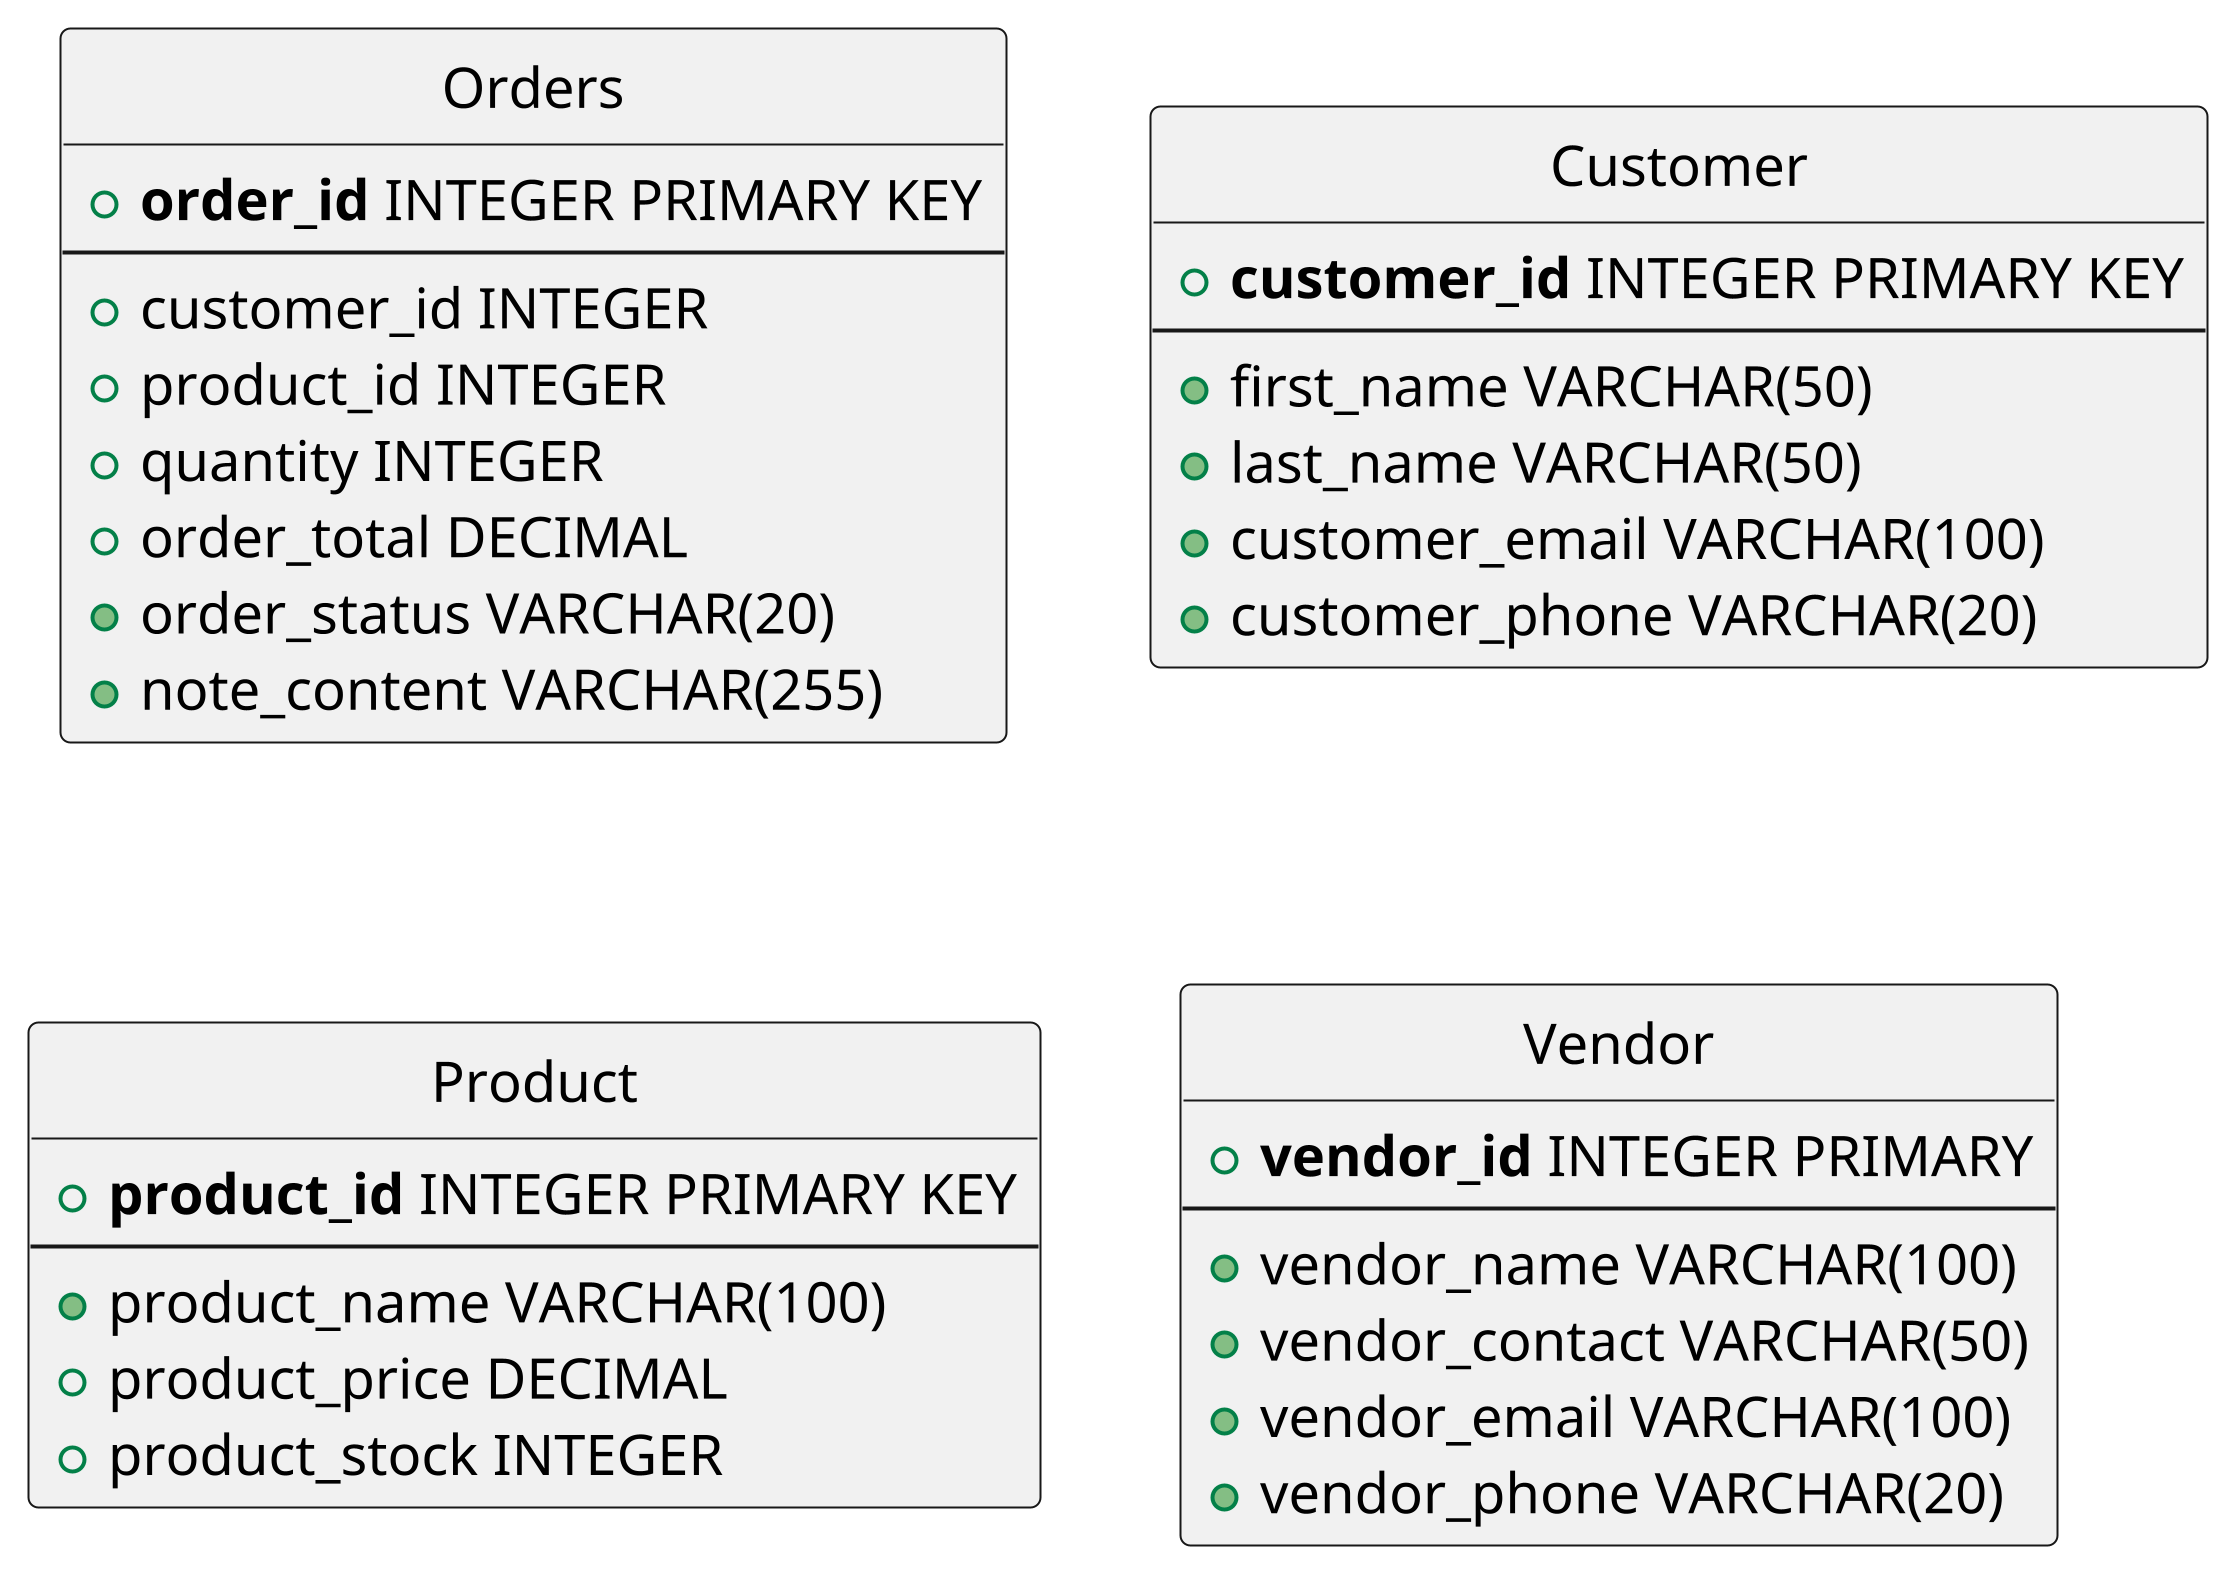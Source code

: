 @startuml

scale 5

hide circle

entity Orders {
    +**order_id** INTEGER PRIMARY KEY
    ---
    +customer_id INTEGER
    +product_id INTEGER
    +quantity INTEGER
    +order_total DECIMAL
    +order_status VARCHAR(20)
    +note_content VARCHAR(255)
}

entity Customer {
    +**customer_id** INTEGER PRIMARY KEY
    ---
    +first_name VARCHAR(50)
    +last_name VARCHAR(50)
    +customer_email VARCHAR(100)
    +customer_phone VARCHAR(20)
}

entity Product {
    +**product_id** INTEGER PRIMARY KEY
    ---
    +product_name VARCHAR(100)
    +product_price DECIMAL
    +product_stock INTEGER
}

entity Vendor {
    +**vendor_id** INTEGER PRIMARY 
    ---
    +vendor_name VARCHAR(100)
    +vendor_contact VARCHAR(50)
    +vendor_email VARCHAR(100)
    +vendor_phone VARCHAR(20)
}

@enduml
